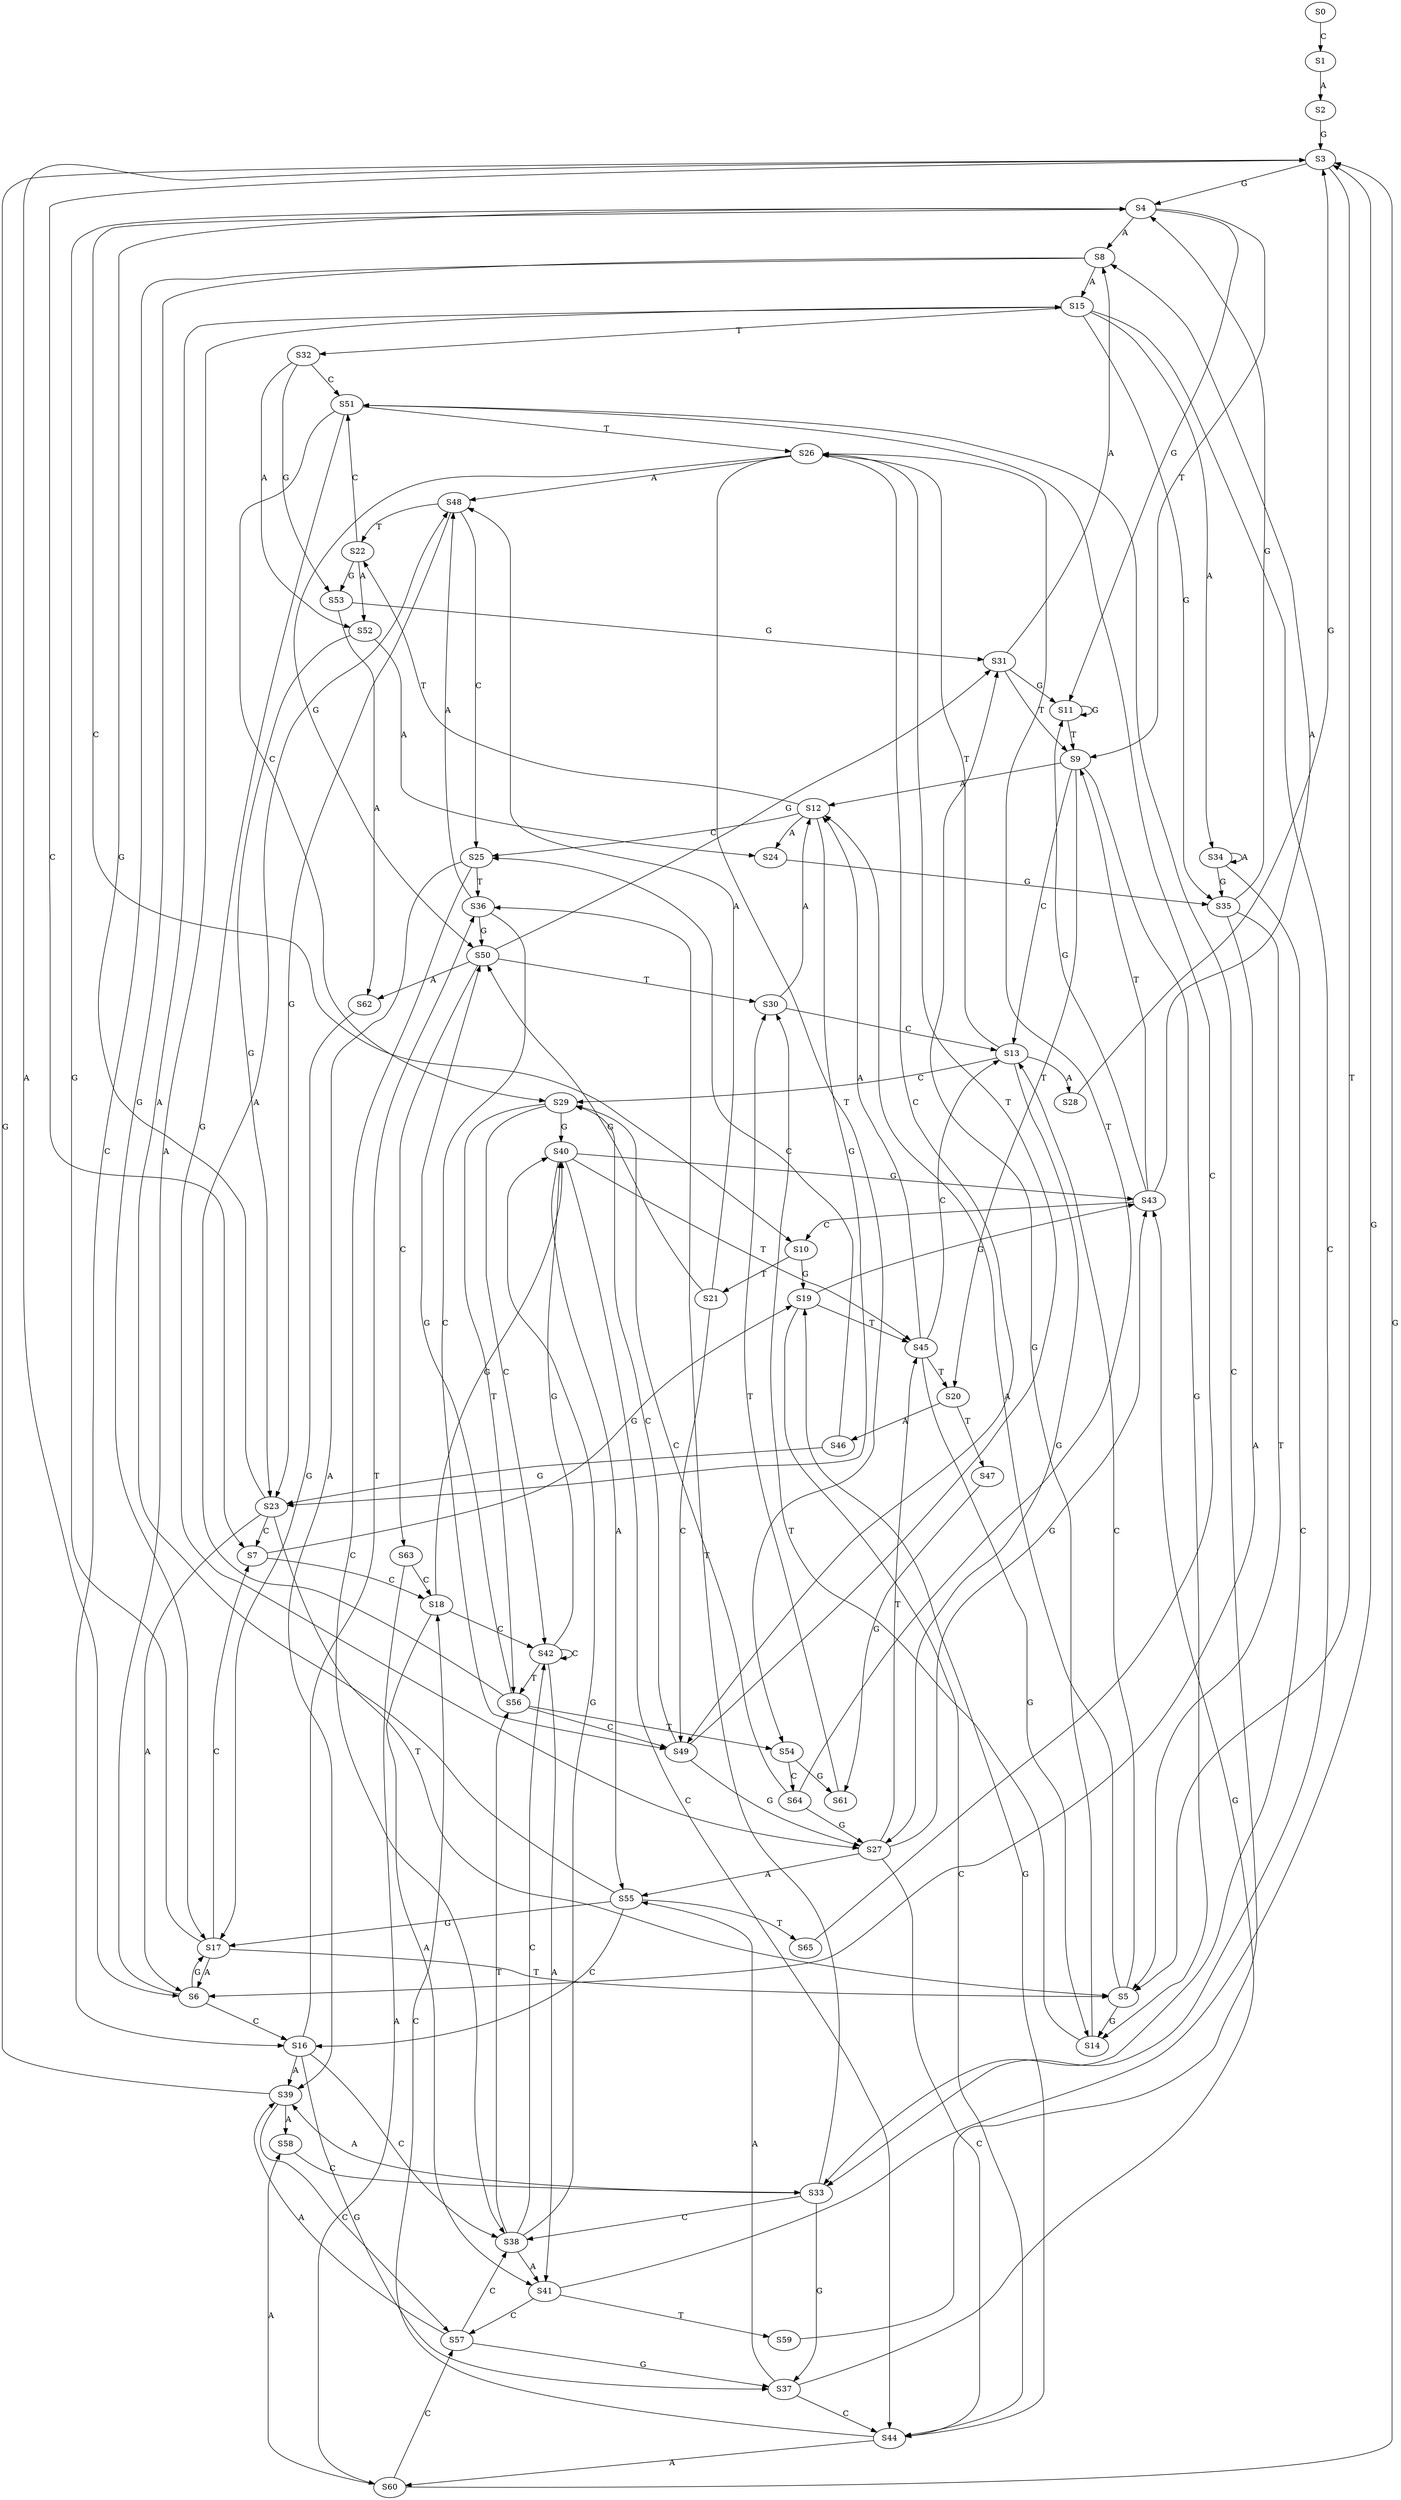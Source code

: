 strict digraph  {
	S0 -> S1 [ label = C ];
	S1 -> S2 [ label = A ];
	S2 -> S3 [ label = G ];
	S3 -> S4 [ label = G ];
	S3 -> S5 [ label = T ];
	S3 -> S6 [ label = A ];
	S3 -> S7 [ label = C ];
	S4 -> S8 [ label = A ];
	S4 -> S9 [ label = T ];
	S4 -> S10 [ label = C ];
	S4 -> S11 [ label = G ];
	S5 -> S12 [ label = A ];
	S5 -> S13 [ label = C ];
	S5 -> S14 [ label = G ];
	S6 -> S15 [ label = A ];
	S6 -> S16 [ label = C ];
	S6 -> S17 [ label = G ];
	S7 -> S18 [ label = C ];
	S7 -> S19 [ label = G ];
	S8 -> S15 [ label = A ];
	S8 -> S16 [ label = C ];
	S8 -> S17 [ label = G ];
	S9 -> S12 [ label = A ];
	S9 -> S14 [ label = G ];
	S9 -> S20 [ label = T ];
	S9 -> S13 [ label = C ];
	S10 -> S21 [ label = T ];
	S10 -> S19 [ label = G ];
	S11 -> S9 [ label = T ];
	S11 -> S11 [ label = G ];
	S12 -> S22 [ label = T ];
	S12 -> S23 [ label = G ];
	S12 -> S24 [ label = A ];
	S12 -> S25 [ label = C ];
	S13 -> S26 [ label = T ];
	S13 -> S27 [ label = G ];
	S13 -> S28 [ label = A ];
	S13 -> S29 [ label = C ];
	S14 -> S30 [ label = T ];
	S14 -> S31 [ label = G ];
	S15 -> S32 [ label = T ];
	S15 -> S33 [ label = C ];
	S15 -> S34 [ label = A ];
	S15 -> S35 [ label = G ];
	S16 -> S36 [ label = T ];
	S16 -> S37 [ label = G ];
	S16 -> S38 [ label = C ];
	S16 -> S39 [ label = A ];
	S17 -> S5 [ label = T ];
	S17 -> S6 [ label = A ];
	S17 -> S4 [ label = G ];
	S17 -> S7 [ label = C ];
	S18 -> S40 [ label = G ];
	S18 -> S41 [ label = A ];
	S18 -> S42 [ label = C ];
	S19 -> S43 [ label = G ];
	S19 -> S44 [ label = C ];
	S19 -> S45 [ label = T ];
	S20 -> S46 [ label = A ];
	S20 -> S47 [ label = T ];
	S21 -> S48 [ label = A ];
	S21 -> S49 [ label = C ];
	S21 -> S50 [ label = G ];
	S22 -> S51 [ label = C ];
	S22 -> S52 [ label = A ];
	S22 -> S53 [ label = G ];
	S23 -> S5 [ label = T ];
	S23 -> S6 [ label = A ];
	S23 -> S7 [ label = C ];
	S23 -> S4 [ label = G ];
	S24 -> S35 [ label = G ];
	S25 -> S38 [ label = C ];
	S25 -> S36 [ label = T ];
	S25 -> S39 [ label = A ];
	S26 -> S50 [ label = G ];
	S26 -> S49 [ label = C ];
	S26 -> S48 [ label = A ];
	S26 -> S54 [ label = T ];
	S27 -> S43 [ label = G ];
	S27 -> S45 [ label = T ];
	S27 -> S44 [ label = C ];
	S27 -> S55 [ label = A ];
	S28 -> S3 [ label = G ];
	S29 -> S42 [ label = C ];
	S29 -> S56 [ label = T ];
	S29 -> S40 [ label = G ];
	S30 -> S13 [ label = C ];
	S30 -> S12 [ label = A ];
	S31 -> S9 [ label = T ];
	S31 -> S11 [ label = G ];
	S31 -> S8 [ label = A ];
	S32 -> S52 [ label = A ];
	S32 -> S51 [ label = C ];
	S32 -> S53 [ label = G ];
	S33 -> S39 [ label = A ];
	S33 -> S38 [ label = C ];
	S33 -> S37 [ label = G ];
	S33 -> S36 [ label = T ];
	S34 -> S35 [ label = G ];
	S34 -> S33 [ label = C ];
	S34 -> S34 [ label = A ];
	S35 -> S5 [ label = T ];
	S35 -> S6 [ label = A ];
	S35 -> S4 [ label = G ];
	S36 -> S48 [ label = A ];
	S36 -> S49 [ label = C ];
	S36 -> S50 [ label = G ];
	S37 -> S43 [ label = G ];
	S37 -> S55 [ label = A ];
	S37 -> S44 [ label = C ];
	S38 -> S42 [ label = C ];
	S38 -> S41 [ label = A ];
	S38 -> S56 [ label = T ];
	S38 -> S40 [ label = G ];
	S39 -> S3 [ label = G ];
	S39 -> S57 [ label = C ];
	S39 -> S58 [ label = A ];
	S40 -> S55 [ label = A ];
	S40 -> S43 [ label = G ];
	S40 -> S45 [ label = T ];
	S40 -> S44 [ label = C ];
	S41 -> S3 [ label = G ];
	S41 -> S59 [ label = T ];
	S41 -> S57 [ label = C ];
	S42 -> S40 [ label = G ];
	S42 -> S42 [ label = C ];
	S42 -> S41 [ label = A ];
	S42 -> S56 [ label = T ];
	S43 -> S8 [ label = A ];
	S43 -> S11 [ label = G ];
	S43 -> S10 [ label = C ];
	S43 -> S9 [ label = T ];
	S44 -> S19 [ label = G ];
	S44 -> S18 [ label = C ];
	S44 -> S60 [ label = A ];
	S45 -> S13 [ label = C ];
	S45 -> S12 [ label = A ];
	S45 -> S14 [ label = G ];
	S45 -> S20 [ label = T ];
	S46 -> S25 [ label = C ];
	S46 -> S23 [ label = G ];
	S47 -> S61 [ label = G ];
	S48 -> S23 [ label = G ];
	S48 -> S22 [ label = T ];
	S48 -> S25 [ label = C ];
	S49 -> S26 [ label = T ];
	S49 -> S27 [ label = G ];
	S49 -> S29 [ label = C ];
	S50 -> S62 [ label = A ];
	S50 -> S63 [ label = C ];
	S50 -> S30 [ label = T ];
	S50 -> S31 [ label = G ];
	S51 -> S29 [ label = C ];
	S51 -> S27 [ label = G ];
	S51 -> S26 [ label = T ];
	S52 -> S23 [ label = G ];
	S52 -> S24 [ label = A ];
	S53 -> S31 [ label = G ];
	S53 -> S62 [ label = A ];
	S54 -> S64 [ label = C ];
	S54 -> S61 [ label = G ];
	S55 -> S15 [ label = A ];
	S55 -> S16 [ label = C ];
	S55 -> S17 [ label = G ];
	S55 -> S65 [ label = T ];
	S56 -> S48 [ label = A ];
	S56 -> S50 [ label = G ];
	S56 -> S49 [ label = C ];
	S56 -> S54 [ label = T ];
	S57 -> S38 [ label = C ];
	S57 -> S39 [ label = A ];
	S57 -> S37 [ label = G ];
	S58 -> S33 [ label = C ];
	S59 -> S51 [ label = C ];
	S60 -> S3 [ label = G ];
	S60 -> S58 [ label = A ];
	S60 -> S57 [ label = C ];
	S61 -> S30 [ label = T ];
	S62 -> S17 [ label = G ];
	S63 -> S18 [ label = C ];
	S63 -> S60 [ label = A ];
	S64 -> S26 [ label = T ];
	S64 -> S29 [ label = C ];
	S64 -> S27 [ label = G ];
	S65 -> S51 [ label = C ];
}
